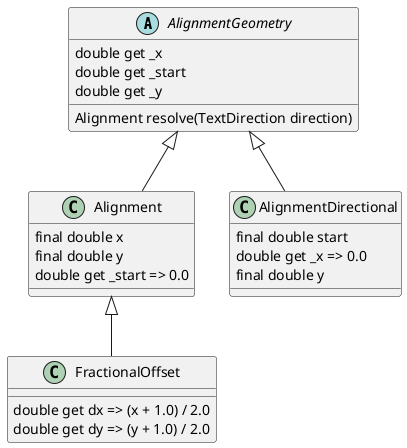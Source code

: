 @startuml
abstract class AlignmentGeometry{
  double get _x
  double get _start
  double get _y
  Alignment resolve(TextDirection direction)
}
/'note right of AlignmentGeometry{
  [Alignment]的基类，允许文本方向感知解析度
  将不确定类型的[AlignmentGeometry]对象转换为[Alignment]对象，调用[resolve]方法
  resolve 将此实例转换为[Alignment]，它使用文字坐标（`x`坐标明显与左边的距离）
}'/

class Alignment{
  final double x
  final double y
  double get _start => 0.0
}

'note left of Alignment{
'  矩形内的一个点
'  `Alignment（0.0,0.0）`表示矩形的中心。从-1.0到+1.0的距离是从矩形的一边到矩形的另一面的边距
'  因此，水平2.0单位（或垂直）等效于矩形的宽度（或高度）
'  `Alignment（-1.0，-1.0）`表示矩形的左上角
'  `Alignment（1.0,1.0）`表示矩形的右下角。
'  `高度h和宽度w的矩形中的Alignment（x，y）`描述长方形坐标系中的点（x * w / 2 + w / 2，y * h / 2 + h / 2）
'  [Alignment]使用视觉坐标，这意味着增加[x]，从左到右移动point
'  要支持从右到左的布局[TextDirection]，考虑使用[AlignmentDirectional]，其中当增加水平值时，点移动的方向取决于[TextDirection]
'  大多数小部件在其配置中使用[Alignment]
'      ：[Align]根据[Alignment]对孩子进行定位
'}

class FractionalOffset{
  double get dx => (x + 1.0) / 2.0
  double get dy => (y + 1.0) / 2.0
}
'note right of FractionalOffset{
'  偏移量表示为[Size]的一小部分
'  `FractionalOffset（1.0,0.0）`代表[Size]的右上角
'   FractionalOffset（0.0,1.0）`代表[Size]的左下角
'   [FractionalOffset]类以左上角为准，根据距离指定偏移量，无论[TextDirection]如何
'  设计讨论
'    [FractionalOffset]和[Alignment]是相同的信息下两种不同的表示形式：相对于矩形大小的矩形内的位置
'    两个类之间的区别在于他们用来表示位置的坐标系统
'    [FractionalOffset]使用原点位于左上角的坐标系而[Alignment]使用原点位于矩形的中心的坐标系
'  从历史上看，[FractionalOffset]早于[Alignment]。当我们试图制作适合[TextDirection]的[FractionalOffset]版本，我们
'    遇到困难，因为将原点放在左上角引入了难以消除的从左到右的偏见
'  通过将原点放在中心，[Alignment]和[AlignmentDirectional]能够使用相同的原点，这意味着我们可以使用线性函数将[AlignmentDirectional]解析为
'  [TextDirection.rtl]和[TextDirection.ltr]两者中的[Alignment]
'  对于大多数目的，[Alignment]比[FractionalOffset]更好，应该用其代替[FractionalOffset]
'  我们继续实施[FractionalOffset]支持早于[Alignment]的代码
'  dx  水平方向上的距离分数  值0.0对应于最左边,值1.0对应于最右边.值不限于该范围.负值表示左边缘左侧的位置，大于1.0的值表示右侧边缘右侧的位置
'
'}

class AlignmentDirectional{
  final double start
  double get _x => 0.0
  final double y
}
'note right of AlignmentDirectional{
'  偏移量，表示为[Size]的一小部分，但其水平组件取决于书写方向
'  这可用于指示[TextDirection.ltr]中左侧的偏移量文本和[TextDirection.rtl]文本中右边的偏移量而没有要注意当前的文本方向
'}
AlignmentGeometry <|-- Alignment
AlignmentGeometry <|-- AlignmentDirectional
Alignment         <|-- FractionalOffset
@enduml